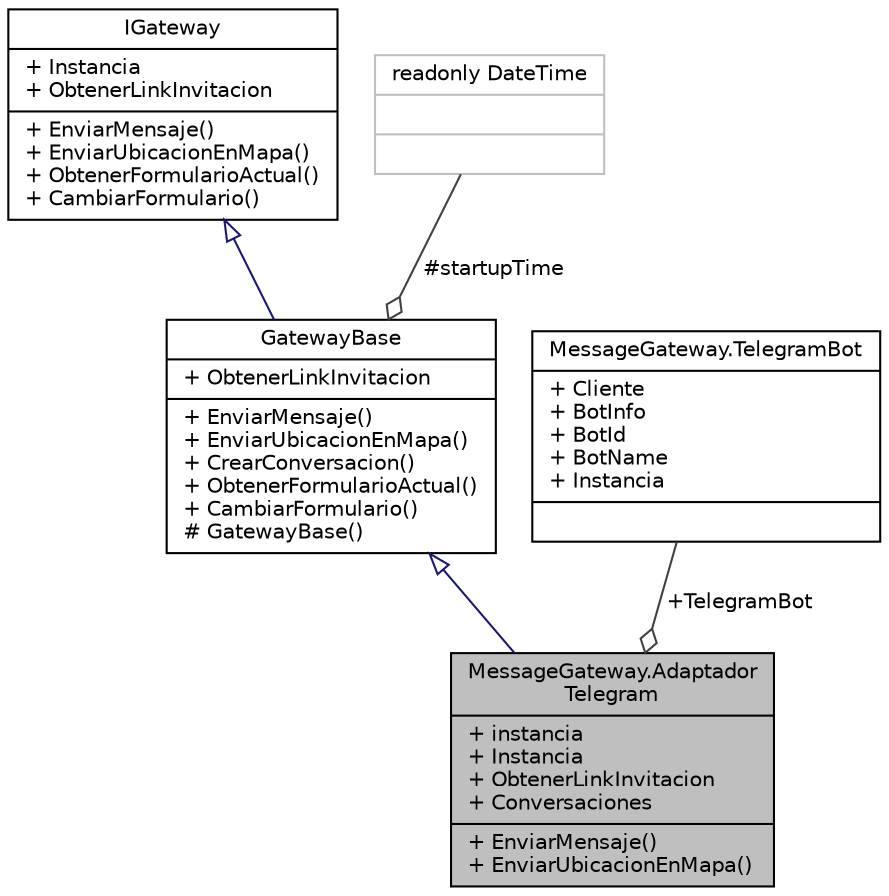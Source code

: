 digraph "MessageGateway.AdaptadorTelegram"
{
 // INTERACTIVE_SVG=YES
 // LATEX_PDF_SIZE
  edge [fontname="Helvetica",fontsize="10",labelfontname="Helvetica",labelfontsize="10"];
  node [fontname="Helvetica",fontsize="10",shape=record];
  Node1 [label="{MessageGateway.Adaptador\lTelegram\n|+ instancia\l+ Instancia\l+ ObtenerLinkInvitacion\l+ Conversaciones\l|+ EnviarMensaje()\l+ EnviarUbicacionEnMapa()\l}",height=0.2,width=0.4,color="black", fillcolor="grey75", style="filled", fontcolor="black",tooltip="Esta clase instanciaría el chat y bot, y almacenaría mensaje por mensaje que va recibiendo como strin..."];
  Node2 -> Node1 [dir="back",color="midnightblue",fontsize="10",style="solid",arrowtail="onormal",fontname="Helvetica"];
  Node2 [label="{GatewayBase\n|+ ObtenerLinkInvitacion\l|+ EnviarMensaje()\l+ EnviarUbicacionEnMapa()\l+ CrearConversacion()\l+ ObtenerFormularioActual()\l+ CambiarFormulario()\l# GatewayBase()\l}",height=0.2,width=0.4,color="black", fillcolor="white", style="filled",URL="$classMessageGateway_1_1GatewayBase.html",tooltip="Clase base que al implementar la interfaz IGateway sigue el principio de inversión de dependencias."];
  Node3 -> Node2 [dir="back",color="midnightblue",fontsize="10",style="solid",arrowtail="onormal",fontname="Helvetica"];
  Node3 [label="{IGateway\n|+ Instancia\l+ ObtenerLinkInvitacion\l|+ EnviarMensaje()\l+ EnviarUbicacionEnMapa()\l+ ObtenerFormularioActual()\l+ CambiarFormulario()\l}",height=0.2,width=0.4,color="black", fillcolor="white", style="filled",URL="$interfaceMessageGateway_1_1IGateway.html",tooltip="Interfaz que engloba las diferentes salidas y entradas posibles de mensaje de invitación al bot (mail..."];
  Node4 -> Node2 [color="grey25",fontsize="10",style="solid",label=" #startupTime" ,arrowhead="odiamond",fontname="Helvetica"];
  Node4 [label="{readonly DateTime\n||}",height=0.2,width=0.4,color="grey75", fillcolor="white", style="filled",tooltip=" "];
  Node5 -> Node1 [color="grey25",fontsize="10",style="solid",label=" +TelegramBot" ,arrowhead="odiamond",fontname="Helvetica"];
  Node5 [label="{MessageGateway.TelegramBot\n|+ Cliente\l+ BotInfo\l+ BotId\l+ BotName\l+ Instancia\l|}",height=0.2,width=0.4,color="black", fillcolor="white", style="filled",URL="$classMessageGateway_1_1TelegramBot.html",tooltip="Esta clase representa el bot en si y su cliente, accede a los handlers a traves de un adaptador que i..."];
}
